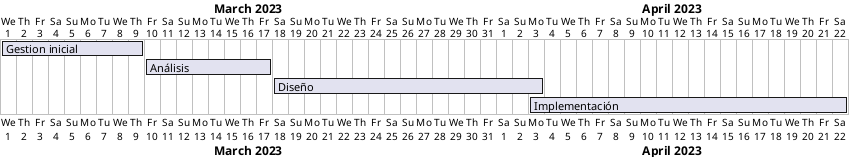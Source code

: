 @startgantt
Project starts 2023-03-01

[Gestion inicial] lasts 9 days
[Gestion inicial] starts at 2023-03-01
[Gestion inicial] ends at 2023-03-09

[Análisis] lasts 8 days
[Análisis] starts at 2023-03-10
[Análisis] ends at 2023-03-17

[Diseño] lasts 17 days
[Diseño] starts at 2023-03-18
[Diseño] ends at 2023-04-03

[Implementación] lasts 19 days
[Implementación] starts at 2023-04-03
[Implementación] ends at 2023-04-22
@endgantt

